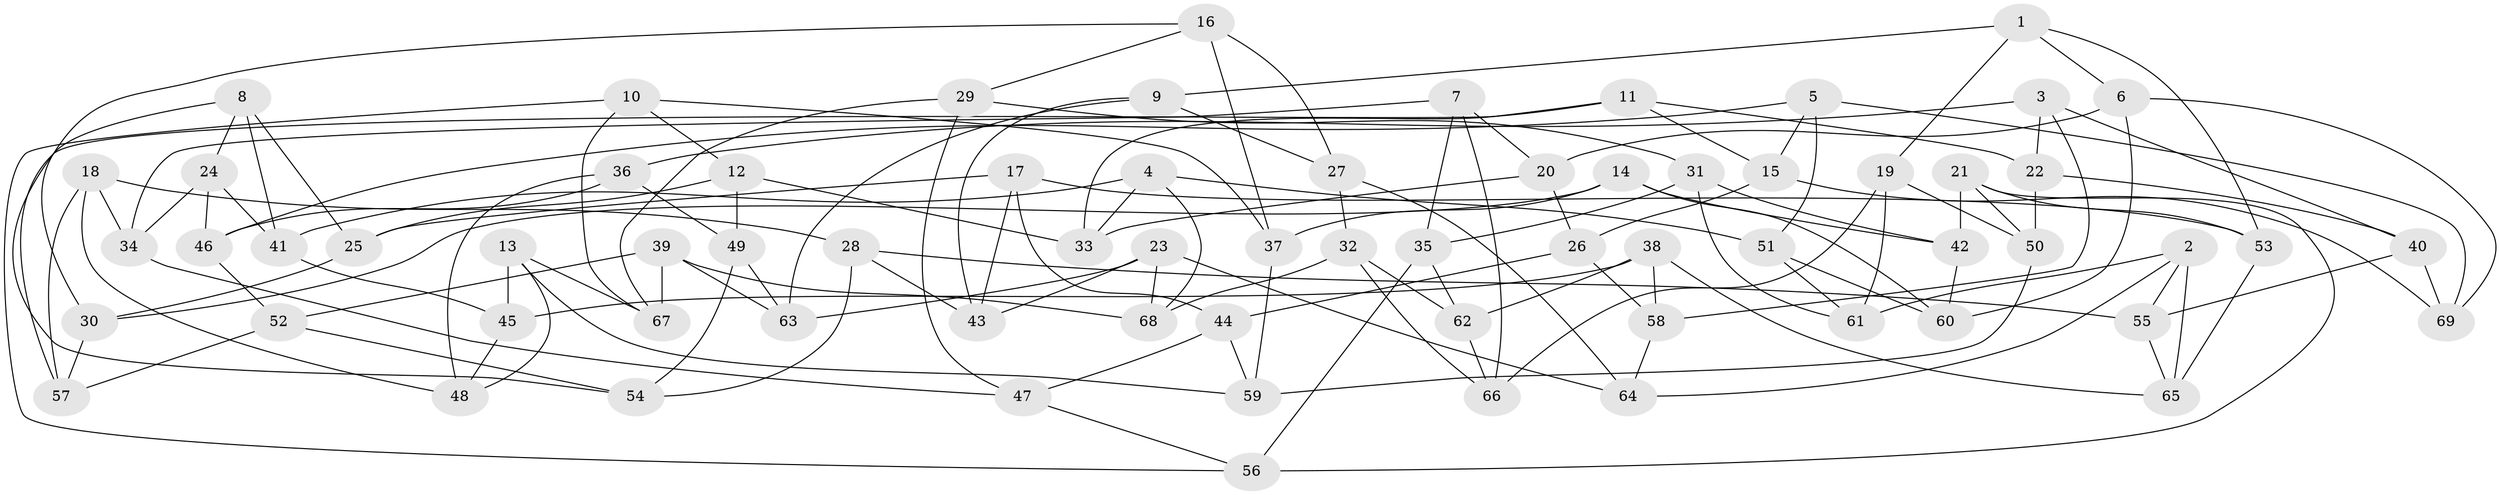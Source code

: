 // coarse degree distribution, {6: 0.4146341463414634, 3: 0.07317073170731707, 5: 0.2682926829268293, 4: 0.24390243902439024}
// Generated by graph-tools (version 1.1) at 2025/24/03/03/25 07:24:27]
// undirected, 69 vertices, 138 edges
graph export_dot {
graph [start="1"]
  node [color=gray90,style=filled];
  1;
  2;
  3;
  4;
  5;
  6;
  7;
  8;
  9;
  10;
  11;
  12;
  13;
  14;
  15;
  16;
  17;
  18;
  19;
  20;
  21;
  22;
  23;
  24;
  25;
  26;
  27;
  28;
  29;
  30;
  31;
  32;
  33;
  34;
  35;
  36;
  37;
  38;
  39;
  40;
  41;
  42;
  43;
  44;
  45;
  46;
  47;
  48;
  49;
  50;
  51;
  52;
  53;
  54;
  55;
  56;
  57;
  58;
  59;
  60;
  61;
  62;
  63;
  64;
  65;
  66;
  67;
  68;
  69;
  1 -- 19;
  1 -- 9;
  1 -- 53;
  1 -- 6;
  2 -- 64;
  2 -- 61;
  2 -- 65;
  2 -- 55;
  3 -- 36;
  3 -- 40;
  3 -- 22;
  3 -- 58;
  4 -- 68;
  4 -- 33;
  4 -- 41;
  4 -- 51;
  5 -- 69;
  5 -- 46;
  5 -- 15;
  5 -- 51;
  6 -- 60;
  6 -- 20;
  6 -- 69;
  7 -- 20;
  7 -- 34;
  7 -- 66;
  7 -- 35;
  8 -- 54;
  8 -- 24;
  8 -- 25;
  8 -- 41;
  9 -- 27;
  9 -- 43;
  9 -- 63;
  10 -- 12;
  10 -- 37;
  10 -- 56;
  10 -- 67;
  11 -- 15;
  11 -- 33;
  11 -- 22;
  11 -- 57;
  12 -- 33;
  12 -- 49;
  12 -- 25;
  13 -- 45;
  13 -- 67;
  13 -- 48;
  13 -- 59;
  14 -- 60;
  14 -- 37;
  14 -- 42;
  14 -- 30;
  15 -- 69;
  15 -- 26;
  16 -- 30;
  16 -- 37;
  16 -- 27;
  16 -- 29;
  17 -- 43;
  17 -- 44;
  17 -- 25;
  17 -- 53;
  18 -- 28;
  18 -- 48;
  18 -- 57;
  18 -- 34;
  19 -- 66;
  19 -- 61;
  19 -- 50;
  20 -- 33;
  20 -- 26;
  21 -- 50;
  21 -- 56;
  21 -- 53;
  21 -- 42;
  22 -- 50;
  22 -- 40;
  23 -- 43;
  23 -- 68;
  23 -- 64;
  23 -- 63;
  24 -- 46;
  24 -- 41;
  24 -- 34;
  25 -- 30;
  26 -- 44;
  26 -- 58;
  27 -- 32;
  27 -- 64;
  28 -- 43;
  28 -- 54;
  28 -- 55;
  29 -- 31;
  29 -- 47;
  29 -- 67;
  30 -- 57;
  31 -- 35;
  31 -- 61;
  31 -- 42;
  32 -- 68;
  32 -- 62;
  32 -- 66;
  34 -- 47;
  35 -- 62;
  35 -- 56;
  36 -- 48;
  36 -- 46;
  36 -- 49;
  37 -- 59;
  38 -- 62;
  38 -- 45;
  38 -- 65;
  38 -- 58;
  39 -- 67;
  39 -- 63;
  39 -- 68;
  39 -- 52;
  40 -- 55;
  40 -- 69;
  41 -- 45;
  42 -- 60;
  44 -- 59;
  44 -- 47;
  45 -- 48;
  46 -- 52;
  47 -- 56;
  49 -- 63;
  49 -- 54;
  50 -- 59;
  51 -- 61;
  51 -- 60;
  52 -- 54;
  52 -- 57;
  53 -- 65;
  55 -- 65;
  58 -- 64;
  62 -- 66;
}
